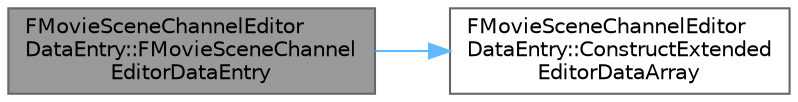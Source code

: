 digraph "FMovieSceneChannelEditorDataEntry::FMovieSceneChannelEditorDataEntry"
{
 // INTERACTIVE_SVG=YES
 // LATEX_PDF_SIZE
  bgcolor="transparent";
  edge [fontname=Helvetica,fontsize=10,labelfontname=Helvetica,labelfontsize=10];
  node [fontname=Helvetica,fontsize=10,shape=box,height=0.2,width=0.4];
  rankdir="LR";
  Node1 [id="Node000001",label="FMovieSceneChannelEditor\lDataEntry::FMovieSceneChannel\lEditorDataEntry",height=0.2,width=0.4,color="gray40", fillcolor="grey60", style="filled", fontcolor="black",tooltip="Templated constructor that uses the channel parameter to construct the editor data array from the cor..."];
  Node1 -> Node2 [id="edge1_Node000001_Node000002",color="steelblue1",style="solid",tooltip=" "];
  Node2 [id="Node000002",label="FMovieSceneChannelEditor\lDataEntry::ConstructExtended\lEditorDataArray",height=0.2,width=0.4,color="grey40", fillcolor="white", style="filled",URL="$d6/dbb/structFMovieSceneChannelEditorDataEntry.html#a3e55d6b95a2083f59498710211ae0587",tooltip="Construct the extended editor data container for channel types that require it."];
}
